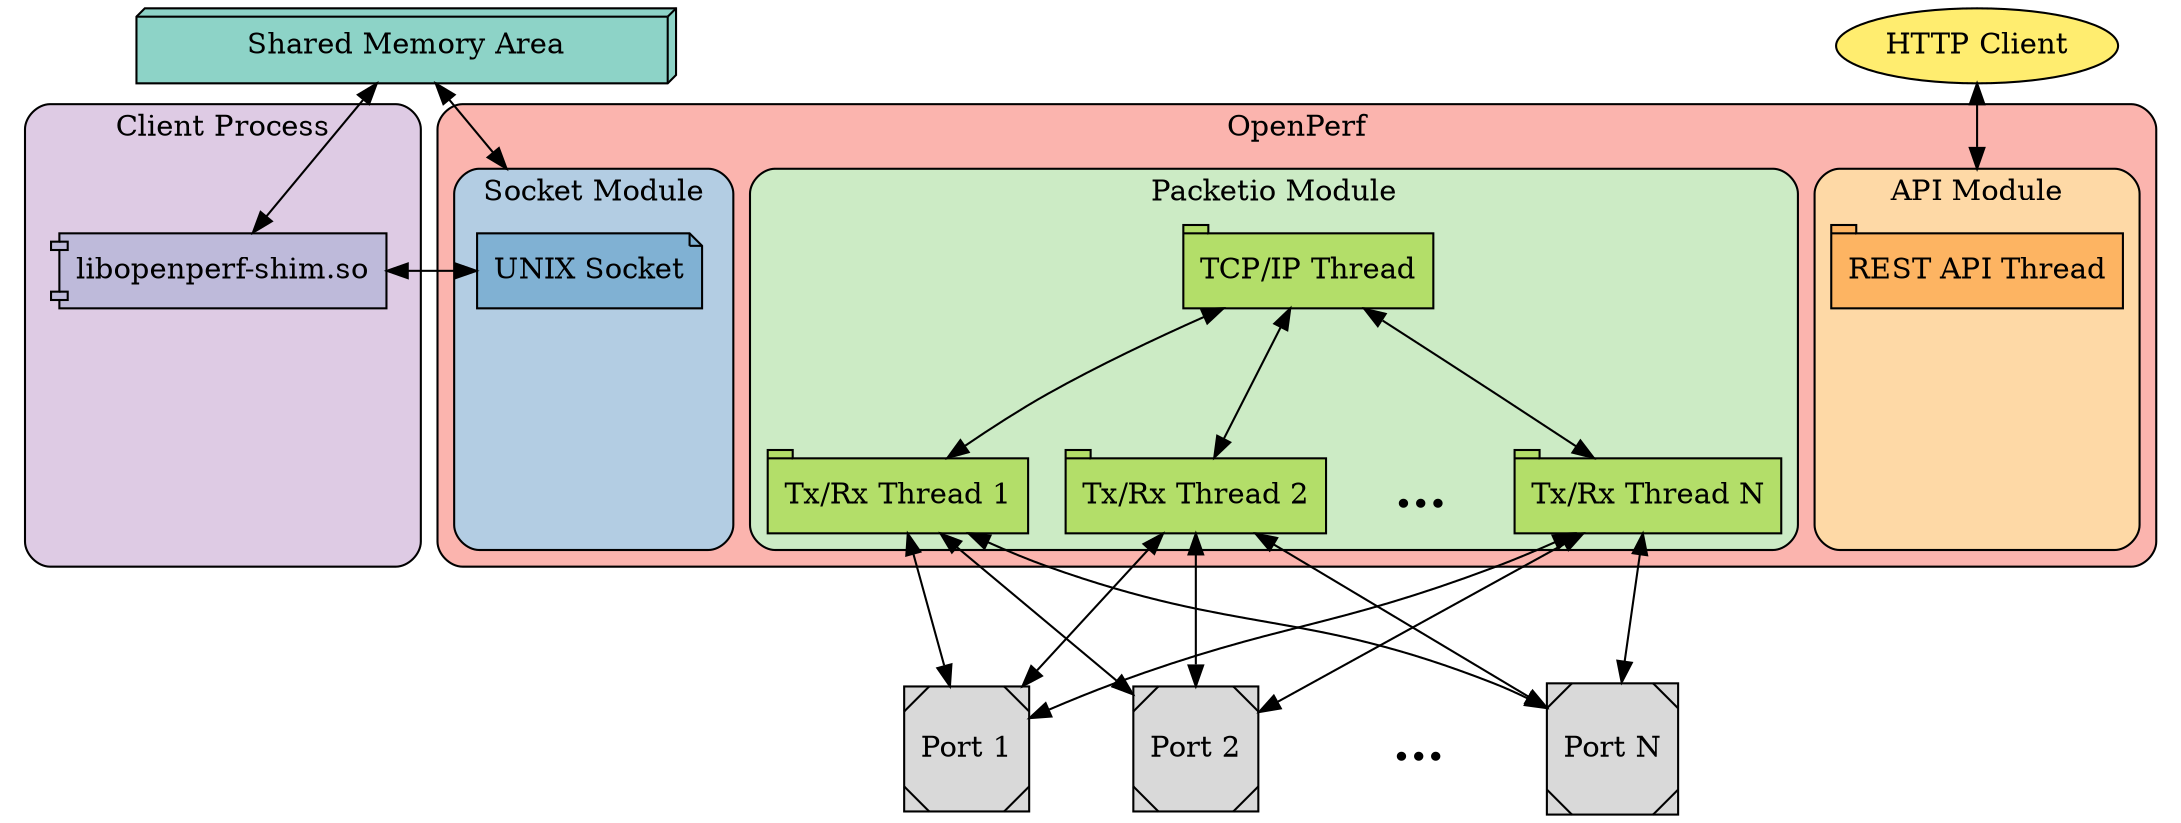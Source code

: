 digraph G {
        compound = true;  /* allow edges between clusters */
        newrank = true;
        //nodesep = 0.75;
        ranksep = 1;

        node [colorscheme="set312",
             style="filled"];

        shared_memory [shape=box3d,
                      fillcolor=1,
                      width=3.6,
                      label=<Shared Memory Area>];

        client [shape=ellipse,
               fillcolor=12,
               label=<HTTP Client>];

        subgraph cluster_app {
                 label = "Client Process"
                 style=rounded;
                 colorscheme="pastel15";
                 bgcolor=4;

                 subgraph cluster_lib {
                         style=invis;
                         libopenperf [shape=component,
                                fillcolor=3,
                                label=<libopenperf-shim.so>];
                 };

                 subgraph cluster_apps {
                          style=invis;
                          app_1 [shape=tab, style=invis];
                 }

                 edge [style=invis];
                 libopenperf -> app_1;
        }

        subgraph cluster_openperf {
                 label = "OpenPerf";
                 style=rounded;
                 colorscheme=pastel15;
                 bgcolor=1;

                 subgraph cluster_api {
                          label = "API Module";
                          bgcolor=5;

                          api [shape=tab,
                              fillcolor=6,
                              label=<REST API Thread>];
                          api_space [shape=tab,
                                    style=invis];
                          api -> api_space [style=invis];
                 }

                 subgraph cluster_packetio {
                          label = "Packetio Module";
                          bgcolor=3;

                          tcpip [shape=tab,
                                fillcolor=7,
                                label=<TCP/IP Thread>];

                          worker_1 [shape=tab,
                                   fillcolor=7,
                                   label=<Tx/Rx Thread 1>];
                          worker_2 [shape=tab,
                                   fillcolor=7,
                                   label=<Tx/Rx Thread 2>];
                          worker_dots [style=solid, shape=plaintext,
                                      label=<<font point-size="24"><b>...</b></font>>];
                          worker_n [shape=tab,
                                   fillcolor=7,
                                   label=<Tx/Rx Thread N>];

                          { rank = same; worker_1; worker_2; worker_dots; worker_n; }

                          worker_1 -> worker_2 [style=invis];
                          worker_2 -> worker_dots [style=invis];
                          worker_dots -> worker_n [style=invis];

                          tcpip -> worker_1 [dir=both];
                          tcpip -> worker_2 [dir=both];
                          tcpip -> worker_dots [dir=both,style=invis];
                          tcpip -> worker_n [dir=both];
                 }

                 subgraph cluster_sockets {
                          label = "Socket Module";
                          bgcolor=2;

                          socket [shape=note,
                                 fillcolor=5,
                                 label=<UNIX Socket>];
                          sockets_space [shape=tab, style=invis];
                          socket -> sockets_space [style=invis];
                 }

                 { rank = same; socket; tcpip; api; }
        }

        port_1 [shape=Msquare,
               fillcolor=9,
               label=<Port 1>];
        port_2 [shape=Msquare,
               fillcolor=9,
               label=<Port 2>];
        port_dots [style=solid,shape=plaintext,
                  label=<<font point-size="24"><b>...</b></font>>];
        port_n [shape=Msquare,
               fillcolor=9,
               label=<Port N>];

        { rank = same; port_1; port_2; port_dots; port_n; }

        port_1 -> port_2 [style=invis];
        port_2 -> port_dots [style=invis];
        port_dots -> port_n [style=invis];


        shared_memory -> libopenperf [dir=both];
        shared_memory -> socket [dir=both, lhead=cluster_sockets];
        libopenperf -> socket [dir=both,
                         constraint=false]

        client -> api [dir=both, lhead=cluster_api];

        worker_1 -> port_1 [dir=both];
        worker_1 -> port_2 [dir=both, constraint=false];
        worker_1 -> port_n [dir=both, constraint=false];
        worker_2 -> port_1 [dir=both, constraint=false];
        worker_2 -> port_2 [dir=both];
        worker_2 -> port_n [dir=both, constraint=false];
        worker_n -> port_1 [dir=both, constraint=false];
        worker_n -> port_2 [dir=both, constraint=false];
        worker_n -> port_n [dir=both];
}